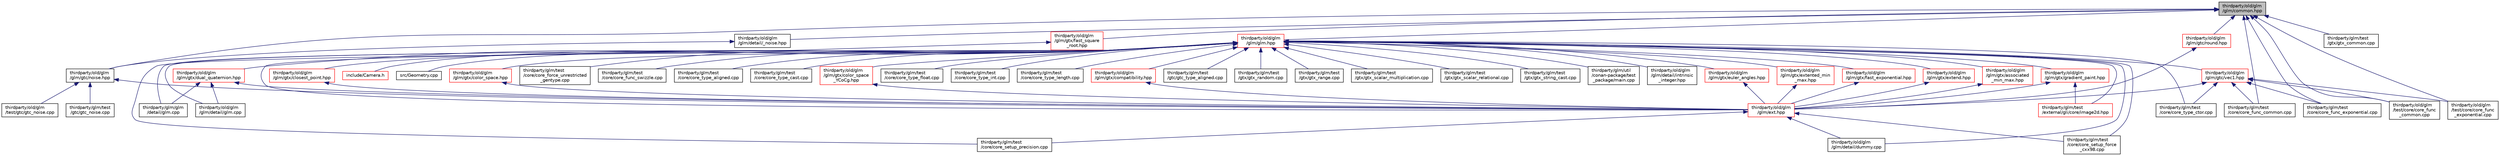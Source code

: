 digraph "thirdparty/old/glm/glm/common.hpp"
{
  edge [fontname="Helvetica",fontsize="10",labelfontname="Helvetica",labelfontsize="10"];
  node [fontname="Helvetica",fontsize="10",shape=record];
  Node1 [label="thirdparty/old/glm\l/glm/common.hpp",height=0.2,width=0.4,color="black", fillcolor="grey75", style="filled", fontcolor="black"];
  Node1 -> Node2 [dir="back",color="midnightblue",fontsize="10",style="solid",fontname="Helvetica"];
  Node2 [label="thirdparty/glm/test\l/core/core_func_common.cpp",height=0.2,width=0.4,color="black", fillcolor="white", style="filled",URL="$glm_2test_2core_2core__func__common_8cpp.html"];
  Node1 -> Node3 [dir="back",color="midnightblue",fontsize="10",style="solid",fontname="Helvetica"];
  Node3 [label="thirdparty/glm/test\l/core/core_func_exponential.cpp",height=0.2,width=0.4,color="black", fillcolor="white", style="filled",URL="$glm_2test_2core_2core__func__exponential_8cpp.html"];
  Node1 -> Node4 [dir="back",color="midnightblue",fontsize="10",style="solid",fontname="Helvetica"];
  Node4 [label="thirdparty/glm/test\l/gtx/gtx_common.cpp",height=0.2,width=0.4,color="black", fillcolor="white", style="filled",URL="$glm_2test_2gtx_2gtx__common_8cpp.html"];
  Node1 -> Node5 [dir="back",color="midnightblue",fontsize="10",style="solid",fontname="Helvetica"];
  Node5 [label="thirdparty/old/glm\l/glm/detail/_noise.hpp",height=0.2,width=0.4,color="black", fillcolor="white", style="filled",URL="$old_2glm_2glm_2detail_2__noise_8hpp.html"];
  Node5 -> Node6 [dir="back",color="midnightblue",fontsize="10",style="solid",fontname="Helvetica"];
  Node6 [label="thirdparty/old/glm\l/glm/gtc/noise.hpp",height=0.2,width=0.4,color="black", fillcolor="white", style="filled",URL="$old_2glm_2glm_2gtc_2noise_8hpp.html"];
  Node6 -> Node7 [dir="back",color="midnightblue",fontsize="10",style="solid",fontname="Helvetica"];
  Node7 [label="thirdparty/glm/test\l/gtc/gtc_noise.cpp",height=0.2,width=0.4,color="black", fillcolor="white", style="filled",URL="$glm_2test_2gtc_2gtc__noise_8cpp.html"];
  Node6 -> Node8 [dir="back",color="midnightblue",fontsize="10",style="solid",fontname="Helvetica"];
  Node8 [label="thirdparty/old/glm\l/glm/ext.hpp",height=0.2,width=0.4,color="red", fillcolor="white", style="filled",URL="$old_2glm_2glm_2ext_8hpp.html"];
  Node8 -> Node9 [dir="back",color="midnightblue",fontsize="10",style="solid",fontname="Helvetica"];
  Node9 [label="thirdparty/glm/test\l/core/core_setup_force\l_cxx98.cpp",height=0.2,width=0.4,color="black", fillcolor="white", style="filled",URL="$glm_2test_2core_2core__setup__force__cxx98_8cpp.html"];
  Node8 -> Node10 [dir="back",color="midnightblue",fontsize="10",style="solid",fontname="Helvetica"];
  Node10 [label="thirdparty/glm/test\l/core/core_setup_precision.cpp",height=0.2,width=0.4,color="black", fillcolor="white", style="filled",URL="$glm_2test_2core_2core__setup__precision_8cpp.html"];
  Node8 -> Node11 [dir="back",color="midnightblue",fontsize="10",style="solid",fontname="Helvetica"];
  Node11 [label="thirdparty/old/glm\l/glm/detail/dummy.cpp",height=0.2,width=0.4,color="black", fillcolor="white", style="filled",URL="$old_2glm_2glm_2detail_2dummy_8cpp.html"];
  Node6 -> Node12 [dir="back",color="midnightblue",fontsize="10",style="solid",fontname="Helvetica"];
  Node12 [label="thirdparty/old/glm\l/test/gtc/gtc_noise.cpp",height=0.2,width=0.4,color="black", fillcolor="white", style="filled",URL="$old_2glm_2test_2gtc_2gtc__noise_8cpp.html"];
  Node1 -> Node6 [dir="back",color="midnightblue",fontsize="10",style="solid",fontname="Helvetica"];
  Node1 -> Node13 [dir="back",color="midnightblue",fontsize="10",style="solid",fontname="Helvetica"];
  Node13 [label="thirdparty/old/glm\l/glm/glm.hpp",height=0.2,width=0.4,color="red", fillcolor="white", style="filled",URL="$old_2glm_2glm_2glm_8hpp.html"];
  Node13 -> Node14 [dir="back",color="midnightblue",fontsize="10",style="solid",fontname="Helvetica"];
  Node14 [label="include/Camera.h",height=0.2,width=0.4,color="red", fillcolor="white", style="filled",URL="$Camera_8h.html",tooltip="Sets up an OpenGL camera. "];
  Node13 -> Node15 [dir="back",color="midnightblue",fontsize="10",style="solid",fontname="Helvetica"];
  Node15 [label="src/Geometry.cpp",height=0.2,width=0.4,color="black", fillcolor="white", style="filled",URL="$Geometry_8cpp.html"];
  Node13 -> Node16 [dir="back",color="midnightblue",fontsize="10",style="solid",fontname="Helvetica"];
  Node16 [label="thirdparty/glm/glm\l/detail/glm.cpp",height=0.2,width=0.4,color="black", fillcolor="white", style="filled",URL="$glm_2glm_2detail_2glm_8cpp.html"];
  Node13 -> Node17 [dir="back",color="midnightblue",fontsize="10",style="solid",fontname="Helvetica"];
  Node17 [label="thirdparty/glm/test\l/core/core_force_unrestricted\l_gentype.cpp",height=0.2,width=0.4,color="black", fillcolor="white", style="filled",URL="$core__force__unrestricted__gentype_8cpp.html"];
  Node13 -> Node18 [dir="back",color="midnightblue",fontsize="10",style="solid",fontname="Helvetica"];
  Node18 [label="thirdparty/glm/test\l/core/core_func_swizzle.cpp",height=0.2,width=0.4,color="black", fillcolor="white", style="filled",URL="$glm_2test_2core_2core__func__swizzle_8cpp.html"];
  Node13 -> Node9 [dir="back",color="midnightblue",fontsize="10",style="solid",fontname="Helvetica"];
  Node13 -> Node10 [dir="back",color="midnightblue",fontsize="10",style="solid",fontname="Helvetica"];
  Node13 -> Node19 [dir="back",color="midnightblue",fontsize="10",style="solid",fontname="Helvetica"];
  Node19 [label="thirdparty/glm/test\l/core/core_type_aligned.cpp",height=0.2,width=0.4,color="black", fillcolor="white", style="filled",URL="$core__type__aligned_8cpp.html"];
  Node13 -> Node20 [dir="back",color="midnightblue",fontsize="10",style="solid",fontname="Helvetica"];
  Node20 [label="thirdparty/glm/test\l/core/core_type_cast.cpp",height=0.2,width=0.4,color="black", fillcolor="white", style="filled",URL="$glm_2test_2core_2core__type__cast_8cpp.html"];
  Node13 -> Node21 [dir="back",color="midnightblue",fontsize="10",style="solid",fontname="Helvetica"];
  Node21 [label="thirdparty/glm/test\l/core/core_type_ctor.cpp",height=0.2,width=0.4,color="black", fillcolor="white", style="filled",URL="$core__type__ctor_8cpp.html"];
  Node13 -> Node22 [dir="back",color="midnightblue",fontsize="10",style="solid",fontname="Helvetica"];
  Node22 [label="thirdparty/glm/test\l/core/core_type_float.cpp",height=0.2,width=0.4,color="black", fillcolor="white", style="filled",URL="$glm_2test_2core_2core__type__float_8cpp.html"];
  Node13 -> Node23 [dir="back",color="midnightblue",fontsize="10",style="solid",fontname="Helvetica"];
  Node23 [label="thirdparty/glm/test\l/core/core_type_int.cpp",height=0.2,width=0.4,color="black", fillcolor="white", style="filled",URL="$glm_2test_2core_2core__type__int_8cpp.html"];
  Node13 -> Node24 [dir="back",color="midnightblue",fontsize="10",style="solid",fontname="Helvetica"];
  Node24 [label="thirdparty/glm/test\l/core/core_type_length.cpp",height=0.2,width=0.4,color="black", fillcolor="white", style="filled",URL="$glm_2test_2core_2core__type__length_8cpp.html"];
  Node13 -> Node25 [dir="back",color="midnightblue",fontsize="10",style="solid",fontname="Helvetica"];
  Node25 [label="thirdparty/glm/test\l/external/gli/core/image2d.hpp",height=0.2,width=0.4,color="red", fillcolor="white", style="filled",URL="$glm_2test_2external_2gli_2core_2image2d_8hpp.html"];
  Node13 -> Node26 [dir="back",color="midnightblue",fontsize="10",style="solid",fontname="Helvetica"];
  Node26 [label="thirdparty/glm/test\l/gtc/gtc_type_aligned.cpp",height=0.2,width=0.4,color="black", fillcolor="white", style="filled",URL="$gtc__type__aligned_8cpp.html"];
  Node13 -> Node27 [dir="back",color="midnightblue",fontsize="10",style="solid",fontname="Helvetica"];
  Node27 [label="thirdparty/glm/test\l/gtx/gtx_random.cpp",height=0.2,width=0.4,color="black", fillcolor="white", style="filled",URL="$glm_2test_2gtx_2gtx__random_8cpp.html"];
  Node13 -> Node28 [dir="back",color="midnightblue",fontsize="10",style="solid",fontname="Helvetica"];
  Node28 [label="thirdparty/glm/test\l/gtx/gtx_range.cpp",height=0.2,width=0.4,color="black", fillcolor="white", style="filled",URL="$glm_2test_2gtx_2gtx__range_8cpp.html"];
  Node13 -> Node29 [dir="back",color="midnightblue",fontsize="10",style="solid",fontname="Helvetica"];
  Node29 [label="thirdparty/glm/test\l/gtx/gtx_scalar_multiplication.cpp",height=0.2,width=0.4,color="black", fillcolor="white", style="filled",URL="$glm_2test_2gtx_2gtx__scalar__multiplication_8cpp.html"];
  Node13 -> Node30 [dir="back",color="midnightblue",fontsize="10",style="solid",fontname="Helvetica"];
  Node30 [label="thirdparty/glm/test\l/gtx/gtx_scalar_relational.cpp",height=0.2,width=0.4,color="black", fillcolor="white", style="filled",URL="$glm_2test_2gtx_2gtx__scalar__relational_8cpp.html"];
  Node13 -> Node31 [dir="back",color="midnightblue",fontsize="10",style="solid",fontname="Helvetica"];
  Node31 [label="thirdparty/glm/test\l/gtx/gtx_string_cast.cpp",height=0.2,width=0.4,color="black", fillcolor="white", style="filled",URL="$glm_2test_2gtx_2gtx__string__cast_8cpp.html"];
  Node13 -> Node32 [dir="back",color="midnightblue",fontsize="10",style="solid",fontname="Helvetica"];
  Node32 [label="thirdparty/glm/util\l/conan-package/test\l_package/main.cpp",height=0.2,width=0.4,color="black", fillcolor="white", style="filled",URL="$thirdparty_2glm_2util_2conan-package_2test__package_2main_8cpp.html"];
  Node13 -> Node11 [dir="back",color="midnightblue",fontsize="10",style="solid",fontname="Helvetica"];
  Node13 -> Node33 [dir="back",color="midnightblue",fontsize="10",style="solid",fontname="Helvetica"];
  Node33 [label="thirdparty/old/glm\l/glm/detail/glm.cpp",height=0.2,width=0.4,color="black", fillcolor="white", style="filled",URL="$old_2glm_2glm_2detail_2glm_8cpp.html"];
  Node13 -> Node34 [dir="back",color="midnightblue",fontsize="10",style="solid",fontname="Helvetica"];
  Node34 [label="thirdparty/old/glm\l/glm/detail/intrinsic\l_integer.hpp",height=0.2,width=0.4,color="black", fillcolor="white", style="filled",URL="$intrinsic__integer_8hpp.html",tooltip="OpenGL Mathematics (glm.g-truc.net) "];
  Node13 -> Node35 [dir="back",color="midnightblue",fontsize="10",style="solid",fontname="Helvetica"];
  Node35 [label="thirdparty/old/glm\l/glm/gtc/vec1.hpp",height=0.2,width=0.4,color="red", fillcolor="white", style="filled",URL="$old_2glm_2glm_2gtc_2vec1_8hpp.html"];
  Node35 -> Node2 [dir="back",color="midnightblue",fontsize="10",style="solid",fontname="Helvetica"];
  Node35 -> Node3 [dir="back",color="midnightblue",fontsize="10",style="solid",fontname="Helvetica"];
  Node35 -> Node21 [dir="back",color="midnightblue",fontsize="10",style="solid",fontname="Helvetica"];
  Node35 -> Node8 [dir="back",color="midnightblue",fontsize="10",style="solid",fontname="Helvetica"];
  Node35 -> Node36 [dir="back",color="midnightblue",fontsize="10",style="solid",fontname="Helvetica"];
  Node36 [label="thirdparty/old/glm\l/test/core/core_func\l_common.cpp",height=0.2,width=0.4,color="black", fillcolor="white", style="filled",URL="$old_2glm_2test_2core_2core__func__common_8cpp.html"];
  Node35 -> Node37 [dir="back",color="midnightblue",fontsize="10",style="solid",fontname="Helvetica"];
  Node37 [label="thirdparty/old/glm\l/test/core/core_func\l_exponential.cpp",height=0.2,width=0.4,color="black", fillcolor="white", style="filled",URL="$old_2glm_2test_2core_2core__func__exponential_8cpp.html"];
  Node13 -> Node38 [dir="back",color="midnightblue",fontsize="10",style="solid",fontname="Helvetica"];
  Node38 [label="thirdparty/old/glm\l/glm/gtx/associated\l_min_max.hpp",height=0.2,width=0.4,color="red", fillcolor="white", style="filled",URL="$old_2glm_2glm_2gtx_2associated__min__max_8hpp.html"];
  Node38 -> Node8 [dir="back",color="midnightblue",fontsize="10",style="solid",fontname="Helvetica"];
  Node13 -> Node39 [dir="back",color="midnightblue",fontsize="10",style="solid",fontname="Helvetica"];
  Node39 [label="thirdparty/old/glm\l/glm/gtx/closest_point.hpp",height=0.2,width=0.4,color="red", fillcolor="white", style="filled",URL="$old_2glm_2glm_2gtx_2closest__point_8hpp.html"];
  Node39 -> Node8 [dir="back",color="midnightblue",fontsize="10",style="solid",fontname="Helvetica"];
  Node13 -> Node40 [dir="back",color="midnightblue",fontsize="10",style="solid",fontname="Helvetica"];
  Node40 [label="thirdparty/old/glm\l/glm/gtx/color_space.hpp",height=0.2,width=0.4,color="red", fillcolor="white", style="filled",URL="$old_2glm_2glm_2gtx_2color__space_8hpp.html"];
  Node40 -> Node8 [dir="back",color="midnightblue",fontsize="10",style="solid",fontname="Helvetica"];
  Node13 -> Node41 [dir="back",color="midnightblue",fontsize="10",style="solid",fontname="Helvetica"];
  Node41 [label="thirdparty/old/glm\l/glm/gtx/color_space\l_YCoCg.hpp",height=0.2,width=0.4,color="red", fillcolor="white", style="filled",URL="$old_2glm_2glm_2gtx_2color__space__YCoCg_8hpp.html"];
  Node41 -> Node8 [dir="back",color="midnightblue",fontsize="10",style="solid",fontname="Helvetica"];
  Node13 -> Node42 [dir="back",color="midnightblue",fontsize="10",style="solid",fontname="Helvetica"];
  Node42 [label="thirdparty/old/glm\l/glm/gtx/compatibility.hpp",height=0.2,width=0.4,color="red", fillcolor="white", style="filled",URL="$old_2glm_2glm_2gtx_2compatibility_8hpp.html"];
  Node42 -> Node8 [dir="back",color="midnightblue",fontsize="10",style="solid",fontname="Helvetica"];
  Node13 -> Node43 [dir="back",color="midnightblue",fontsize="10",style="solid",fontname="Helvetica"];
  Node43 [label="thirdparty/old/glm\l/glm/gtx/dual_quaternion.hpp",height=0.2,width=0.4,color="red", fillcolor="white", style="filled",URL="$old_2glm_2glm_2gtx_2dual__quaternion_8hpp.html"];
  Node43 -> Node16 [dir="back",color="midnightblue",fontsize="10",style="solid",fontname="Helvetica"];
  Node43 -> Node33 [dir="back",color="midnightblue",fontsize="10",style="solid",fontname="Helvetica"];
  Node43 -> Node8 [dir="back",color="midnightblue",fontsize="10",style="solid",fontname="Helvetica"];
  Node13 -> Node44 [dir="back",color="midnightblue",fontsize="10",style="solid",fontname="Helvetica"];
  Node44 [label="thirdparty/old/glm\l/glm/gtx/euler_angles.hpp",height=0.2,width=0.4,color="red", fillcolor="white", style="filled",URL="$old_2glm_2glm_2gtx_2euler__angles_8hpp.html"];
  Node44 -> Node8 [dir="back",color="midnightblue",fontsize="10",style="solid",fontname="Helvetica"];
  Node13 -> Node45 [dir="back",color="midnightblue",fontsize="10",style="solid",fontname="Helvetica"];
  Node45 [label="thirdparty/old/glm\l/glm/gtx/extend.hpp",height=0.2,width=0.4,color="red", fillcolor="white", style="filled",URL="$old_2glm_2glm_2gtx_2extend_8hpp.html"];
  Node45 -> Node8 [dir="back",color="midnightblue",fontsize="10",style="solid",fontname="Helvetica"];
  Node13 -> Node46 [dir="back",color="midnightblue",fontsize="10",style="solid",fontname="Helvetica"];
  Node46 [label="thirdparty/old/glm\l/glm/gtx/extented_min\l_max.hpp",height=0.2,width=0.4,color="red", fillcolor="white", style="filled",URL="$extented__min__max_8hpp.html",tooltip="OpenGL Mathematics (glm.g-truc.net) "];
  Node46 -> Node8 [dir="back",color="midnightblue",fontsize="10",style="solid",fontname="Helvetica"];
  Node13 -> Node47 [dir="back",color="midnightblue",fontsize="10",style="solid",fontname="Helvetica"];
  Node47 [label="thirdparty/old/glm\l/glm/gtx/fast_exponential.hpp",height=0.2,width=0.4,color="red", fillcolor="white", style="filled",URL="$old_2glm_2glm_2gtx_2fast__exponential_8hpp.html"];
  Node47 -> Node8 [dir="back",color="midnightblue",fontsize="10",style="solid",fontname="Helvetica"];
  Node13 -> Node48 [dir="back",color="midnightblue",fontsize="10",style="solid",fontname="Helvetica"];
  Node48 [label="thirdparty/old/glm\l/glm/gtx/gradient_paint.hpp",height=0.2,width=0.4,color="red", fillcolor="white", style="filled",URL="$old_2glm_2glm_2gtx_2gradient__paint_8hpp.html"];
  Node48 -> Node25 [dir="back",color="midnightblue",fontsize="10",style="solid",fontname="Helvetica"];
  Node48 -> Node8 [dir="back",color="midnightblue",fontsize="10",style="solid",fontname="Helvetica"];
  Node1 -> Node49 [dir="back",color="midnightblue",fontsize="10",style="solid",fontname="Helvetica"];
  Node49 [label="thirdparty/old/glm\l/glm/gtc/round.hpp",height=0.2,width=0.4,color="red", fillcolor="white", style="filled",URL="$old_2glm_2glm_2gtc_2round_8hpp.html"];
  Node49 -> Node8 [dir="back",color="midnightblue",fontsize="10",style="solid",fontname="Helvetica"];
  Node1 -> Node50 [dir="back",color="midnightblue",fontsize="10",style="solid",fontname="Helvetica"];
  Node50 [label="thirdparty/old/glm\l/glm/gtx/fast_square\l_root.hpp",height=0.2,width=0.4,color="red", fillcolor="white", style="filled",URL="$old_2glm_2glm_2gtx_2fast__square__root_8hpp.html"];
  Node50 -> Node8 [dir="back",color="midnightblue",fontsize="10",style="solid",fontname="Helvetica"];
  Node1 -> Node36 [dir="back",color="midnightblue",fontsize="10",style="solid",fontname="Helvetica"];
  Node1 -> Node37 [dir="back",color="midnightblue",fontsize="10",style="solid",fontname="Helvetica"];
}
